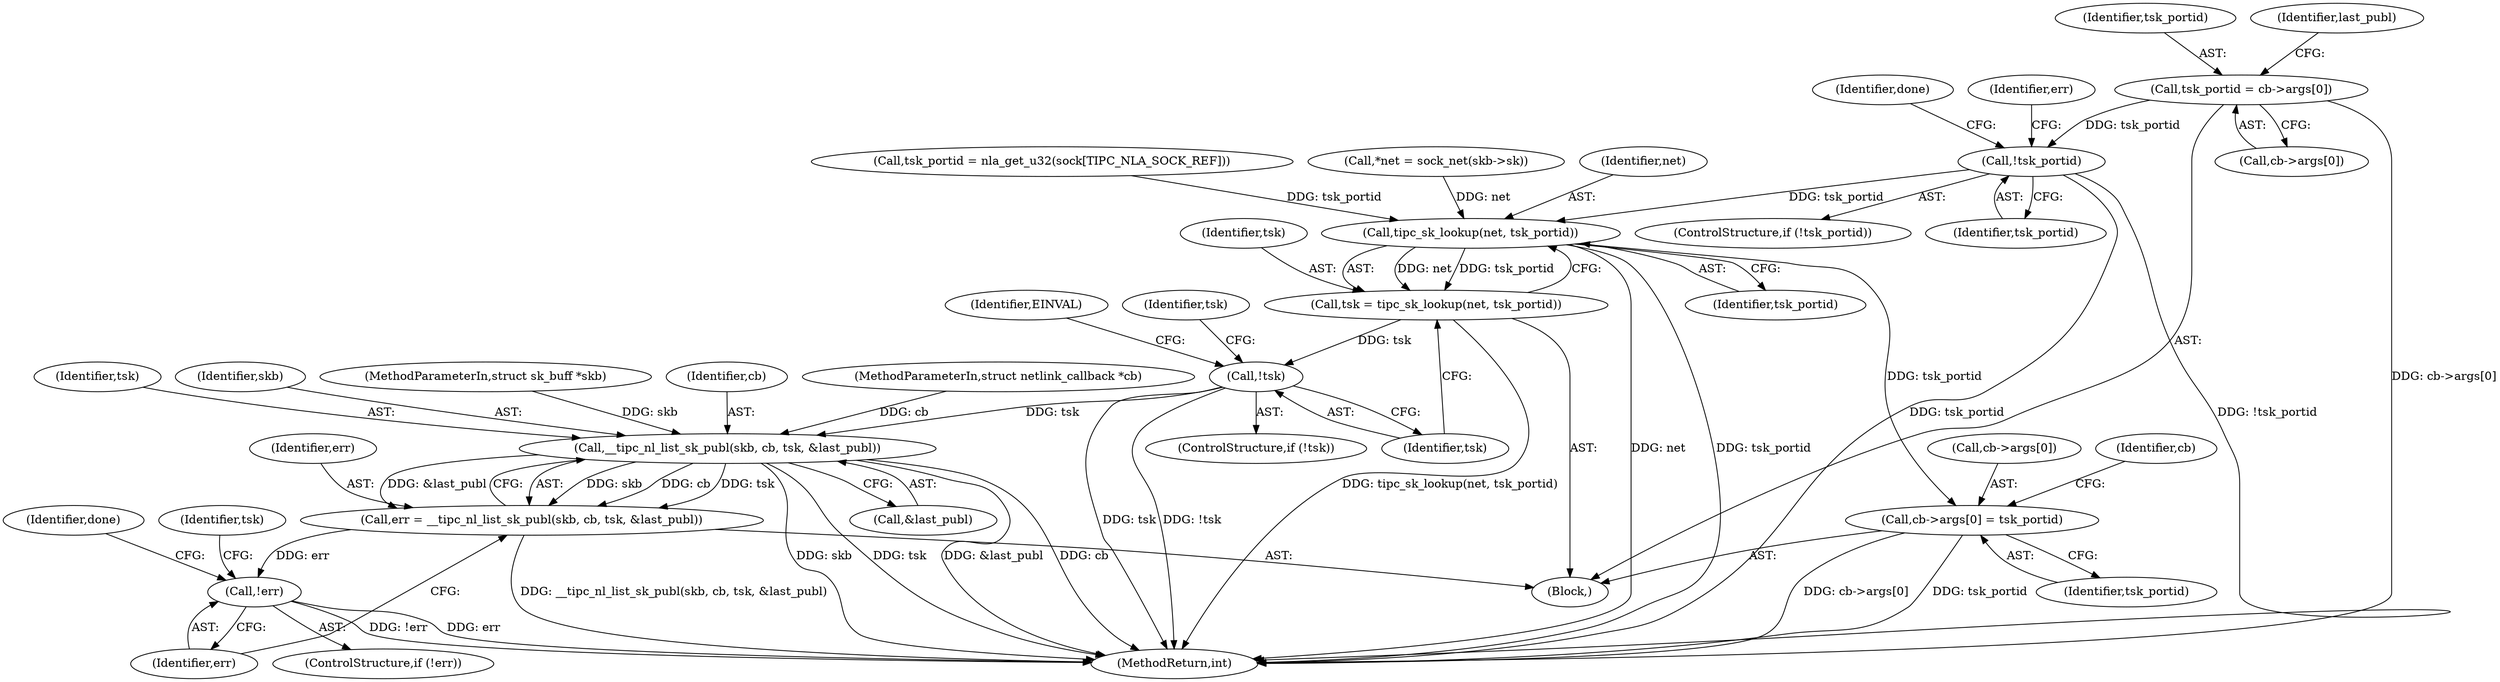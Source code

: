 digraph "0_linux_45e093ae2830cd1264677d47ff9a95a71f5d9f9c@array" {
"1000106" [label="(Call,tsk_portid = cb->args[0])"];
"1000138" [label="(Call,!tsk_portid)"];
"1000196" [label="(Call,tipc_sk_lookup(net, tsk_portid))"];
"1000194" [label="(Call,tsk = tipc_sk_lookup(net, tsk_portid))"];
"1000200" [label="(Call,!tsk)"];
"1000212" [label="(Call,__tipc_nl_list_sk_publ(skb, cb, tsk, &last_publ))"];
"1000210" [label="(Call,err = __tipc_nl_list_sk_publ(skb, cb, tsk, &last_publ))"];
"1000219" [label="(Call,!err)"];
"1000234" [label="(Call,cb->args[0] = tsk_portid)"];
"1000234" [label="(Call,cb->args[0] = tsk_portid)"];
"1000222" [label="(Identifier,done)"];
"1000240" [label="(Identifier,tsk_portid)"];
"1000107" [label="(Identifier,tsk_portid)"];
"1000144" [label="(Identifier,err)"];
"1000212" [label="(Call,__tipc_nl_list_sk_publ(skb, cb, tsk, &last_publ))"];
"1000200" [label="(Call,!tsk)"];
"1000219" [label="(Call,!err)"];
"1000199" [label="(ControlStructure,if (!tsk))"];
"1000138" [label="(Call,!tsk_portid)"];
"1000184" [label="(Call,tsk_portid = nla_get_u32(sock[TIPC_NLA_SOCK_REF]))"];
"1000194" [label="(Call,tsk = tipc_sk_lookup(net, tsk_portid))"];
"1000101" [label="(MethodParameterIn,struct sk_buff *skb)"];
"1000218" [label="(ControlStructure,if (!err))"];
"1000235" [label="(Call,cb->args[0])"];
"1000214" [label="(Identifier,cb)"];
"1000208" [label="(Identifier,tsk)"];
"1000102" [label="(MethodParameterIn,struct netlink_callback *cb)"];
"1000196" [label="(Call,tipc_sk_lookup(net, tsk_portid))"];
"1000115" [label="(Identifier,last_publ)"];
"1000137" [label="(ControlStructure,if (!tsk_portid))"];
"1000108" [label="(Call,cb->args[0])"];
"1000204" [label="(Identifier,EINVAL)"];
"1000210" [label="(Call,err = __tipc_nl_list_sk_publ(skb, cb, tsk, &last_publ))"];
"1000227" [label="(Identifier,tsk)"];
"1000195" [label="(Identifier,tsk)"];
"1000215" [label="(Identifier,tsk)"];
"1000211" [label="(Identifier,err)"];
"1000259" [label="(MethodReturn,int)"];
"1000139" [label="(Identifier,tsk_portid)"];
"1000106" [label="(Call,tsk_portid = cb->args[0])"];
"1000198" [label="(Identifier,tsk_portid)"];
"1000201" [label="(Identifier,tsk)"];
"1000191" [label="(Identifier,done)"];
"1000220" [label="(Identifier,err)"];
"1000103" [label="(Block,)"];
"1000130" [label="(Call,*net = sock_net(skb->sk))"];
"1000216" [label="(Call,&last_publ)"];
"1000197" [label="(Identifier,net)"];
"1000213" [label="(Identifier,skb)"];
"1000244" [label="(Identifier,cb)"];
"1000106" -> "1000103"  [label="AST: "];
"1000106" -> "1000108"  [label="CFG: "];
"1000107" -> "1000106"  [label="AST: "];
"1000108" -> "1000106"  [label="AST: "];
"1000115" -> "1000106"  [label="CFG: "];
"1000106" -> "1000259"  [label="DDG: cb->args[0]"];
"1000106" -> "1000138"  [label="DDG: tsk_portid"];
"1000138" -> "1000137"  [label="AST: "];
"1000138" -> "1000139"  [label="CFG: "];
"1000139" -> "1000138"  [label="AST: "];
"1000144" -> "1000138"  [label="CFG: "];
"1000191" -> "1000138"  [label="CFG: "];
"1000138" -> "1000259"  [label="DDG: tsk_portid"];
"1000138" -> "1000259"  [label="DDG: !tsk_portid"];
"1000138" -> "1000196"  [label="DDG: tsk_portid"];
"1000196" -> "1000194"  [label="AST: "];
"1000196" -> "1000198"  [label="CFG: "];
"1000197" -> "1000196"  [label="AST: "];
"1000198" -> "1000196"  [label="AST: "];
"1000194" -> "1000196"  [label="CFG: "];
"1000196" -> "1000259"  [label="DDG: net"];
"1000196" -> "1000259"  [label="DDG: tsk_portid"];
"1000196" -> "1000194"  [label="DDG: net"];
"1000196" -> "1000194"  [label="DDG: tsk_portid"];
"1000130" -> "1000196"  [label="DDG: net"];
"1000184" -> "1000196"  [label="DDG: tsk_portid"];
"1000196" -> "1000234"  [label="DDG: tsk_portid"];
"1000194" -> "1000103"  [label="AST: "];
"1000195" -> "1000194"  [label="AST: "];
"1000201" -> "1000194"  [label="CFG: "];
"1000194" -> "1000259"  [label="DDG: tipc_sk_lookup(net, tsk_portid)"];
"1000194" -> "1000200"  [label="DDG: tsk"];
"1000200" -> "1000199"  [label="AST: "];
"1000200" -> "1000201"  [label="CFG: "];
"1000201" -> "1000200"  [label="AST: "];
"1000204" -> "1000200"  [label="CFG: "];
"1000208" -> "1000200"  [label="CFG: "];
"1000200" -> "1000259"  [label="DDG: tsk"];
"1000200" -> "1000259"  [label="DDG: !tsk"];
"1000200" -> "1000212"  [label="DDG: tsk"];
"1000212" -> "1000210"  [label="AST: "];
"1000212" -> "1000216"  [label="CFG: "];
"1000213" -> "1000212"  [label="AST: "];
"1000214" -> "1000212"  [label="AST: "];
"1000215" -> "1000212"  [label="AST: "];
"1000216" -> "1000212"  [label="AST: "];
"1000210" -> "1000212"  [label="CFG: "];
"1000212" -> "1000259"  [label="DDG: &last_publ"];
"1000212" -> "1000259"  [label="DDG: cb"];
"1000212" -> "1000259"  [label="DDG: skb"];
"1000212" -> "1000259"  [label="DDG: tsk"];
"1000212" -> "1000210"  [label="DDG: skb"];
"1000212" -> "1000210"  [label="DDG: cb"];
"1000212" -> "1000210"  [label="DDG: tsk"];
"1000212" -> "1000210"  [label="DDG: &last_publ"];
"1000101" -> "1000212"  [label="DDG: skb"];
"1000102" -> "1000212"  [label="DDG: cb"];
"1000210" -> "1000103"  [label="AST: "];
"1000211" -> "1000210"  [label="AST: "];
"1000220" -> "1000210"  [label="CFG: "];
"1000210" -> "1000259"  [label="DDG: __tipc_nl_list_sk_publ(skb, cb, tsk, &last_publ)"];
"1000210" -> "1000219"  [label="DDG: err"];
"1000219" -> "1000218"  [label="AST: "];
"1000219" -> "1000220"  [label="CFG: "];
"1000220" -> "1000219"  [label="AST: "];
"1000222" -> "1000219"  [label="CFG: "];
"1000227" -> "1000219"  [label="CFG: "];
"1000219" -> "1000259"  [label="DDG: !err"];
"1000219" -> "1000259"  [label="DDG: err"];
"1000234" -> "1000103"  [label="AST: "];
"1000234" -> "1000240"  [label="CFG: "];
"1000235" -> "1000234"  [label="AST: "];
"1000240" -> "1000234"  [label="AST: "];
"1000244" -> "1000234"  [label="CFG: "];
"1000234" -> "1000259"  [label="DDG: cb->args[0]"];
"1000234" -> "1000259"  [label="DDG: tsk_portid"];
}
